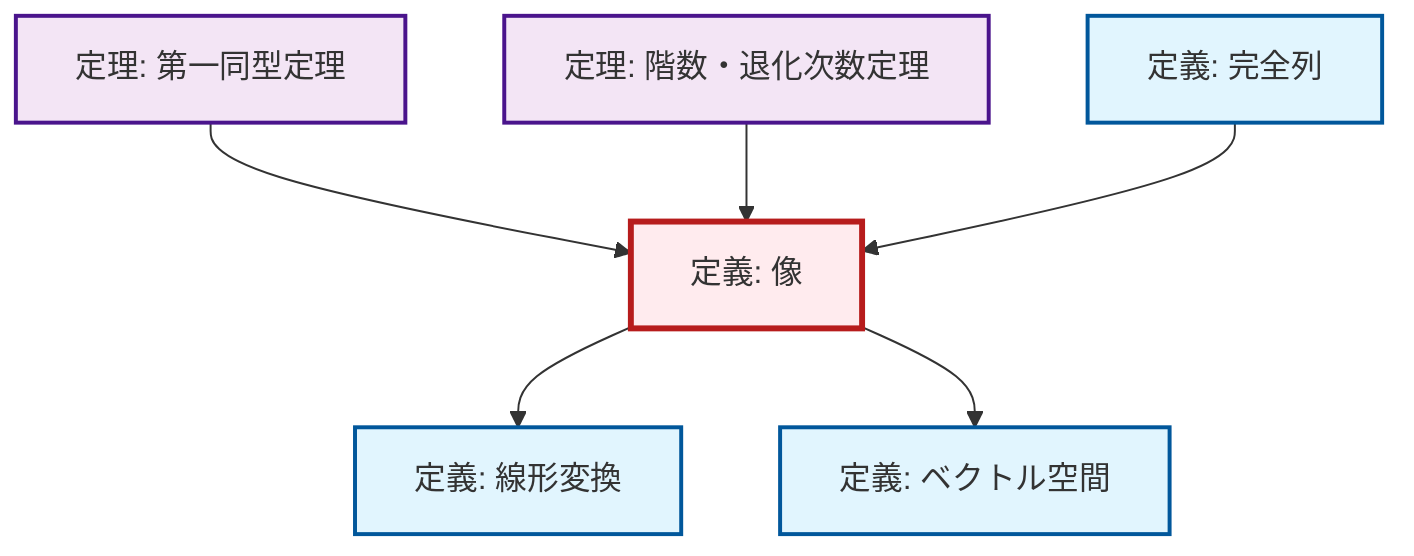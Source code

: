 graph TD
    classDef definition fill:#e1f5fe,stroke:#01579b,stroke-width:2px
    classDef theorem fill:#f3e5f5,stroke:#4a148c,stroke-width:2px
    classDef axiom fill:#fff3e0,stroke:#e65100,stroke-width:2px
    classDef example fill:#e8f5e9,stroke:#1b5e20,stroke-width:2px
    classDef current fill:#ffebee,stroke:#b71c1c,stroke-width:3px
    def-exact-sequence["定義: 完全列"]:::definition
    thm-first-isomorphism["定理: 第一同型定理"]:::theorem
    def-linear-transformation["定義: 線形変換"]:::definition
    def-vector-space["定義: ベクトル空間"]:::definition
    thm-rank-nullity["定理: 階数・退化次数定理"]:::theorem
    def-image["定義: 像"]:::definition
    def-image --> def-linear-transformation
    thm-first-isomorphism --> def-image
    thm-rank-nullity --> def-image
    def-image --> def-vector-space
    def-exact-sequence --> def-image
    class def-image current
